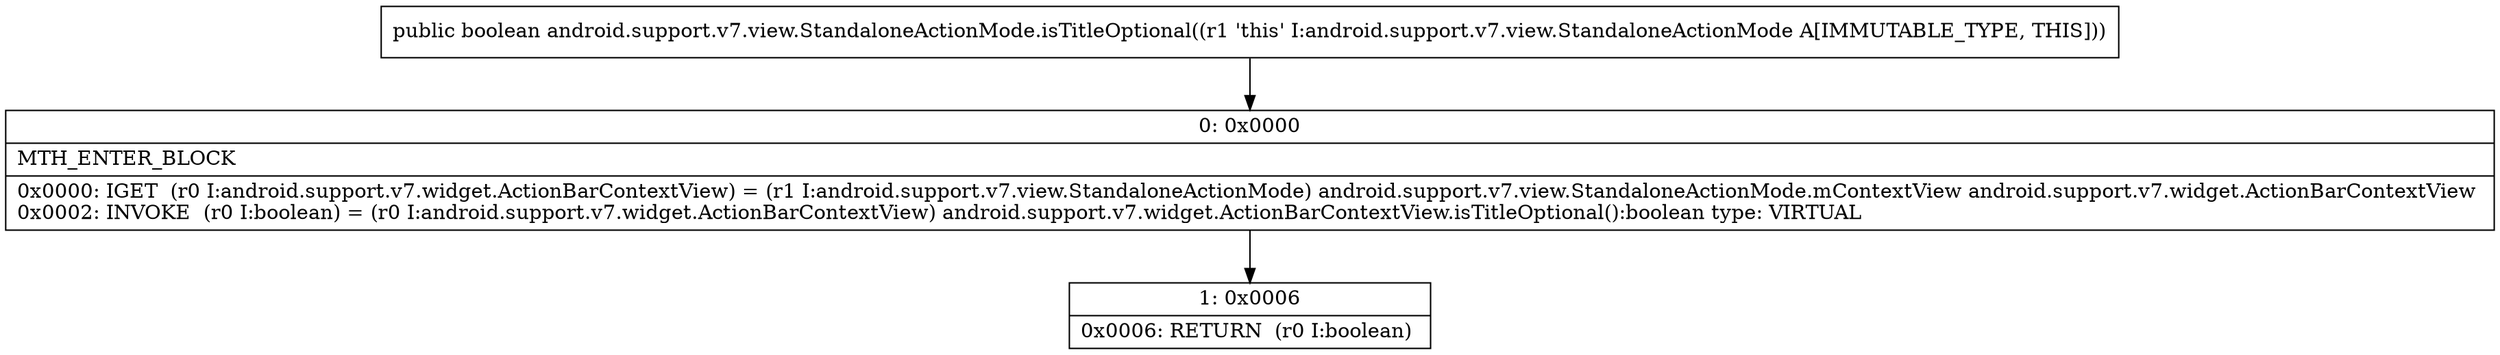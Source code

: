 digraph "CFG forandroid.support.v7.view.StandaloneActionMode.isTitleOptional()Z" {
Node_0 [shape=record,label="{0\:\ 0x0000|MTH_ENTER_BLOCK\l|0x0000: IGET  (r0 I:android.support.v7.widget.ActionBarContextView) = (r1 I:android.support.v7.view.StandaloneActionMode) android.support.v7.view.StandaloneActionMode.mContextView android.support.v7.widget.ActionBarContextView \l0x0002: INVOKE  (r0 I:boolean) = (r0 I:android.support.v7.widget.ActionBarContextView) android.support.v7.widget.ActionBarContextView.isTitleOptional():boolean type: VIRTUAL \l}"];
Node_1 [shape=record,label="{1\:\ 0x0006|0x0006: RETURN  (r0 I:boolean) \l}"];
MethodNode[shape=record,label="{public boolean android.support.v7.view.StandaloneActionMode.isTitleOptional((r1 'this' I:android.support.v7.view.StandaloneActionMode A[IMMUTABLE_TYPE, THIS])) }"];
MethodNode -> Node_0;
Node_0 -> Node_1;
}

